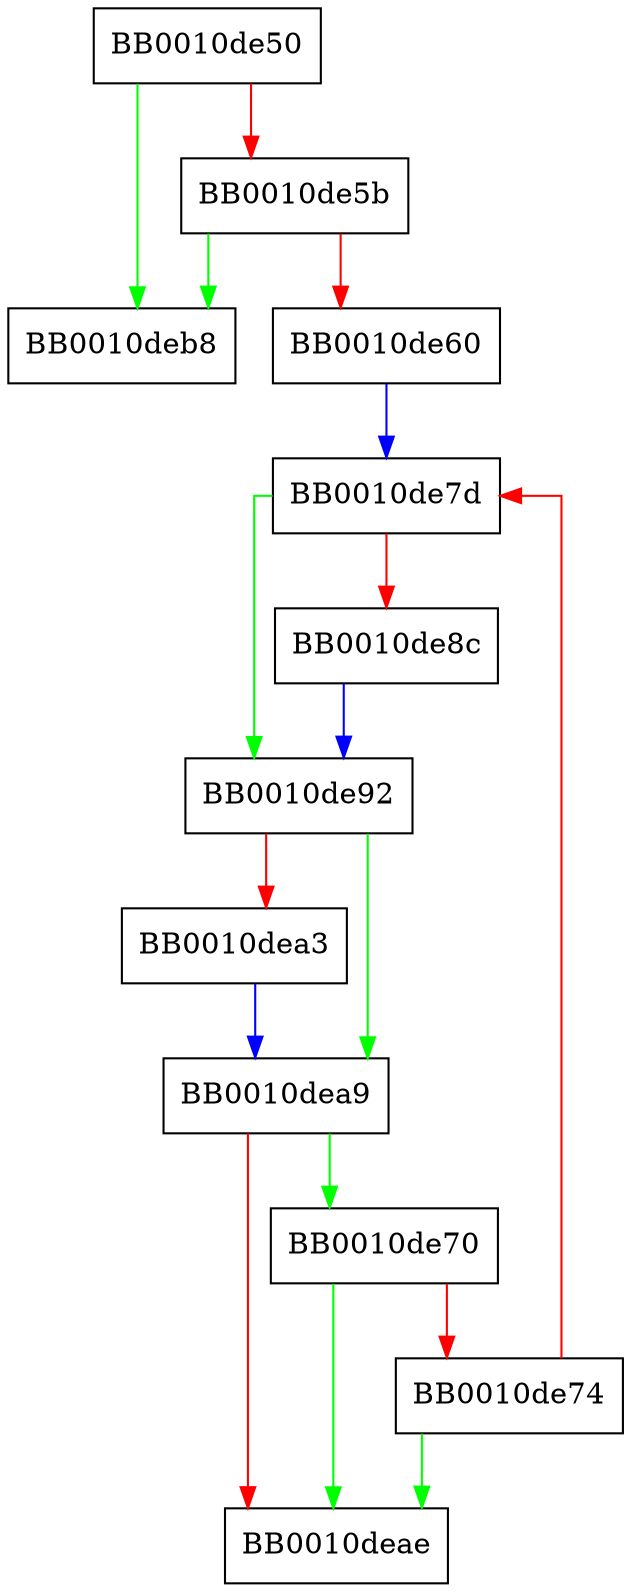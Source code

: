 digraph FUN_0010de50 {
  node [shape="box"];
  graph [splines=ortho];
  BB0010de50 -> BB0010deb8 [color="green"];
  BB0010de50 -> BB0010de5b [color="red"];
  BB0010de5b -> BB0010deb8 [color="green"];
  BB0010de5b -> BB0010de60 [color="red"];
  BB0010de60 -> BB0010de7d [color="blue"];
  BB0010de70 -> BB0010deae [color="green"];
  BB0010de70 -> BB0010de74 [color="red"];
  BB0010de74 -> BB0010deae [color="green"];
  BB0010de74 -> BB0010de7d [color="red"];
  BB0010de7d -> BB0010de92 [color="green"];
  BB0010de7d -> BB0010de8c [color="red"];
  BB0010de8c -> BB0010de92 [color="blue"];
  BB0010de92 -> BB0010dea9 [color="green"];
  BB0010de92 -> BB0010dea3 [color="red"];
  BB0010dea3 -> BB0010dea9 [color="blue"];
  BB0010dea9 -> BB0010de70 [color="green"];
  BB0010dea9 -> BB0010deae [color="red"];
}